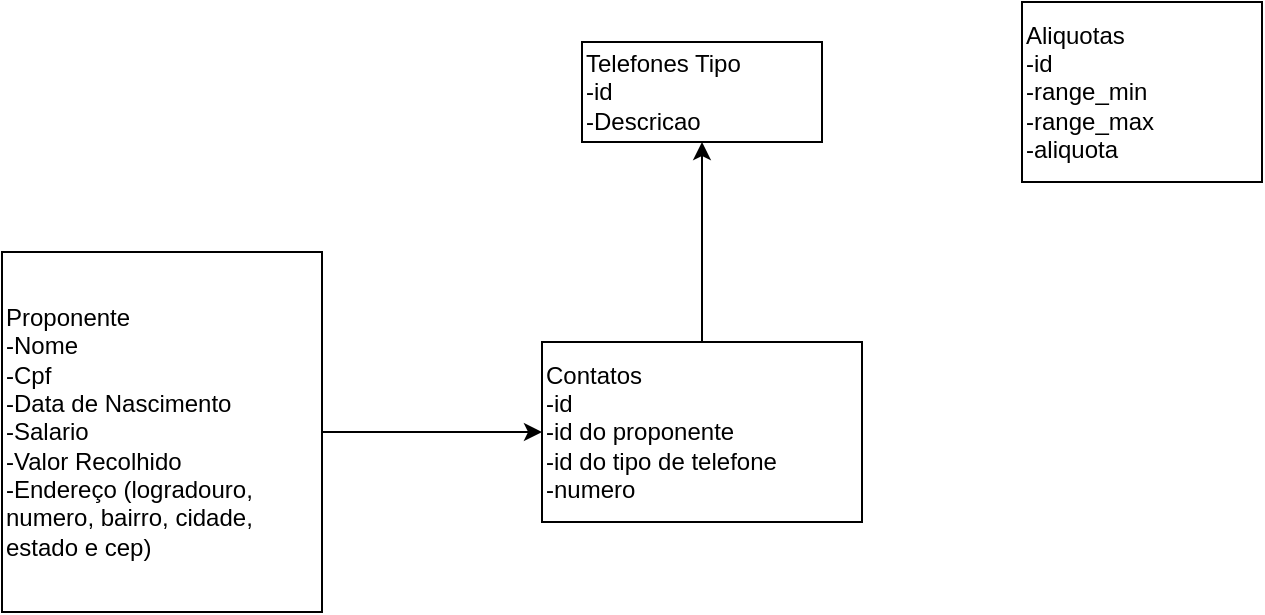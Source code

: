 <mxfile version="24.0.7" type="device">
  <diagram name="Page-1" id="xfAEuaC3LWZkyEtiJaXI">
    <mxGraphModel dx="1434" dy="820" grid="1" gridSize="10" guides="1" tooltips="1" connect="1" arrows="1" fold="1" page="1" pageScale="1" pageWidth="850" pageHeight="1100" math="0" shadow="0">
      <root>
        <mxCell id="0" />
        <mxCell id="1" parent="0" />
        <mxCell id="tRU7MHPU-XkeyfeKwUlJ-7" style="edgeStyle=orthogonalEdgeStyle;rounded=0;orthogonalLoop=1;jettySize=auto;html=1;entryX=0;entryY=0.5;entryDx=0;entryDy=0;" edge="1" parent="1" source="tRU7MHPU-XkeyfeKwUlJ-1" target="tRU7MHPU-XkeyfeKwUlJ-6">
          <mxGeometry relative="1" as="geometry" />
        </mxCell>
        <mxCell id="tRU7MHPU-XkeyfeKwUlJ-1" value="Proponente&lt;div&gt;-Nome&lt;/div&gt;&lt;div&gt;-Cpf&lt;/div&gt;&lt;div&gt;-Data de Nascimento&lt;/div&gt;&lt;div&gt;-Salario&lt;/div&gt;&lt;div&gt;-Valor Recolhido&lt;/div&gt;&lt;div&gt;-Endereço (logradouro, numero, bairro, cidade, estado e cep)&lt;/div&gt;" style="rounded=0;whiteSpace=wrap;html=1;align=left;" vertex="1" parent="1">
          <mxGeometry x="110" y="265" width="160" height="180" as="geometry" />
        </mxCell>
        <mxCell id="tRU7MHPU-XkeyfeKwUlJ-4" value="Aliquotas&lt;div&gt;-id&lt;/div&gt;&lt;div&gt;-range_min&lt;/div&gt;&lt;div&gt;-range_max&lt;/div&gt;&lt;div&gt;-aliquota&lt;/div&gt;" style="rounded=0;whiteSpace=wrap;html=1;align=left;" vertex="1" parent="1">
          <mxGeometry x="620" y="140" width="120" height="90" as="geometry" />
        </mxCell>
        <mxCell id="tRU7MHPU-XkeyfeKwUlJ-5" value="Telefones Tipo&lt;div&gt;-id&lt;/div&gt;&lt;div&gt;-Descricao&lt;/div&gt;" style="rounded=0;whiteSpace=wrap;html=1;align=left;" vertex="1" parent="1">
          <mxGeometry x="400" y="160" width="120" height="50" as="geometry" />
        </mxCell>
        <mxCell id="tRU7MHPU-XkeyfeKwUlJ-8" style="edgeStyle=orthogonalEdgeStyle;rounded=0;orthogonalLoop=1;jettySize=auto;html=1;entryX=0.5;entryY=1;entryDx=0;entryDy=0;" edge="1" parent="1" source="tRU7MHPU-XkeyfeKwUlJ-6" target="tRU7MHPU-XkeyfeKwUlJ-5">
          <mxGeometry relative="1" as="geometry" />
        </mxCell>
        <mxCell id="tRU7MHPU-XkeyfeKwUlJ-6" value="Contatos&lt;div&gt;-id&lt;/div&gt;&lt;div&gt;-id do proponente&lt;/div&gt;&lt;div&gt;-id do tipo de telefone&lt;/div&gt;&lt;div&gt;-numero&lt;/div&gt;" style="rounded=0;whiteSpace=wrap;html=1;align=left;" vertex="1" parent="1">
          <mxGeometry x="380" y="310" width="160" height="90" as="geometry" />
        </mxCell>
      </root>
    </mxGraphModel>
  </diagram>
</mxfile>
